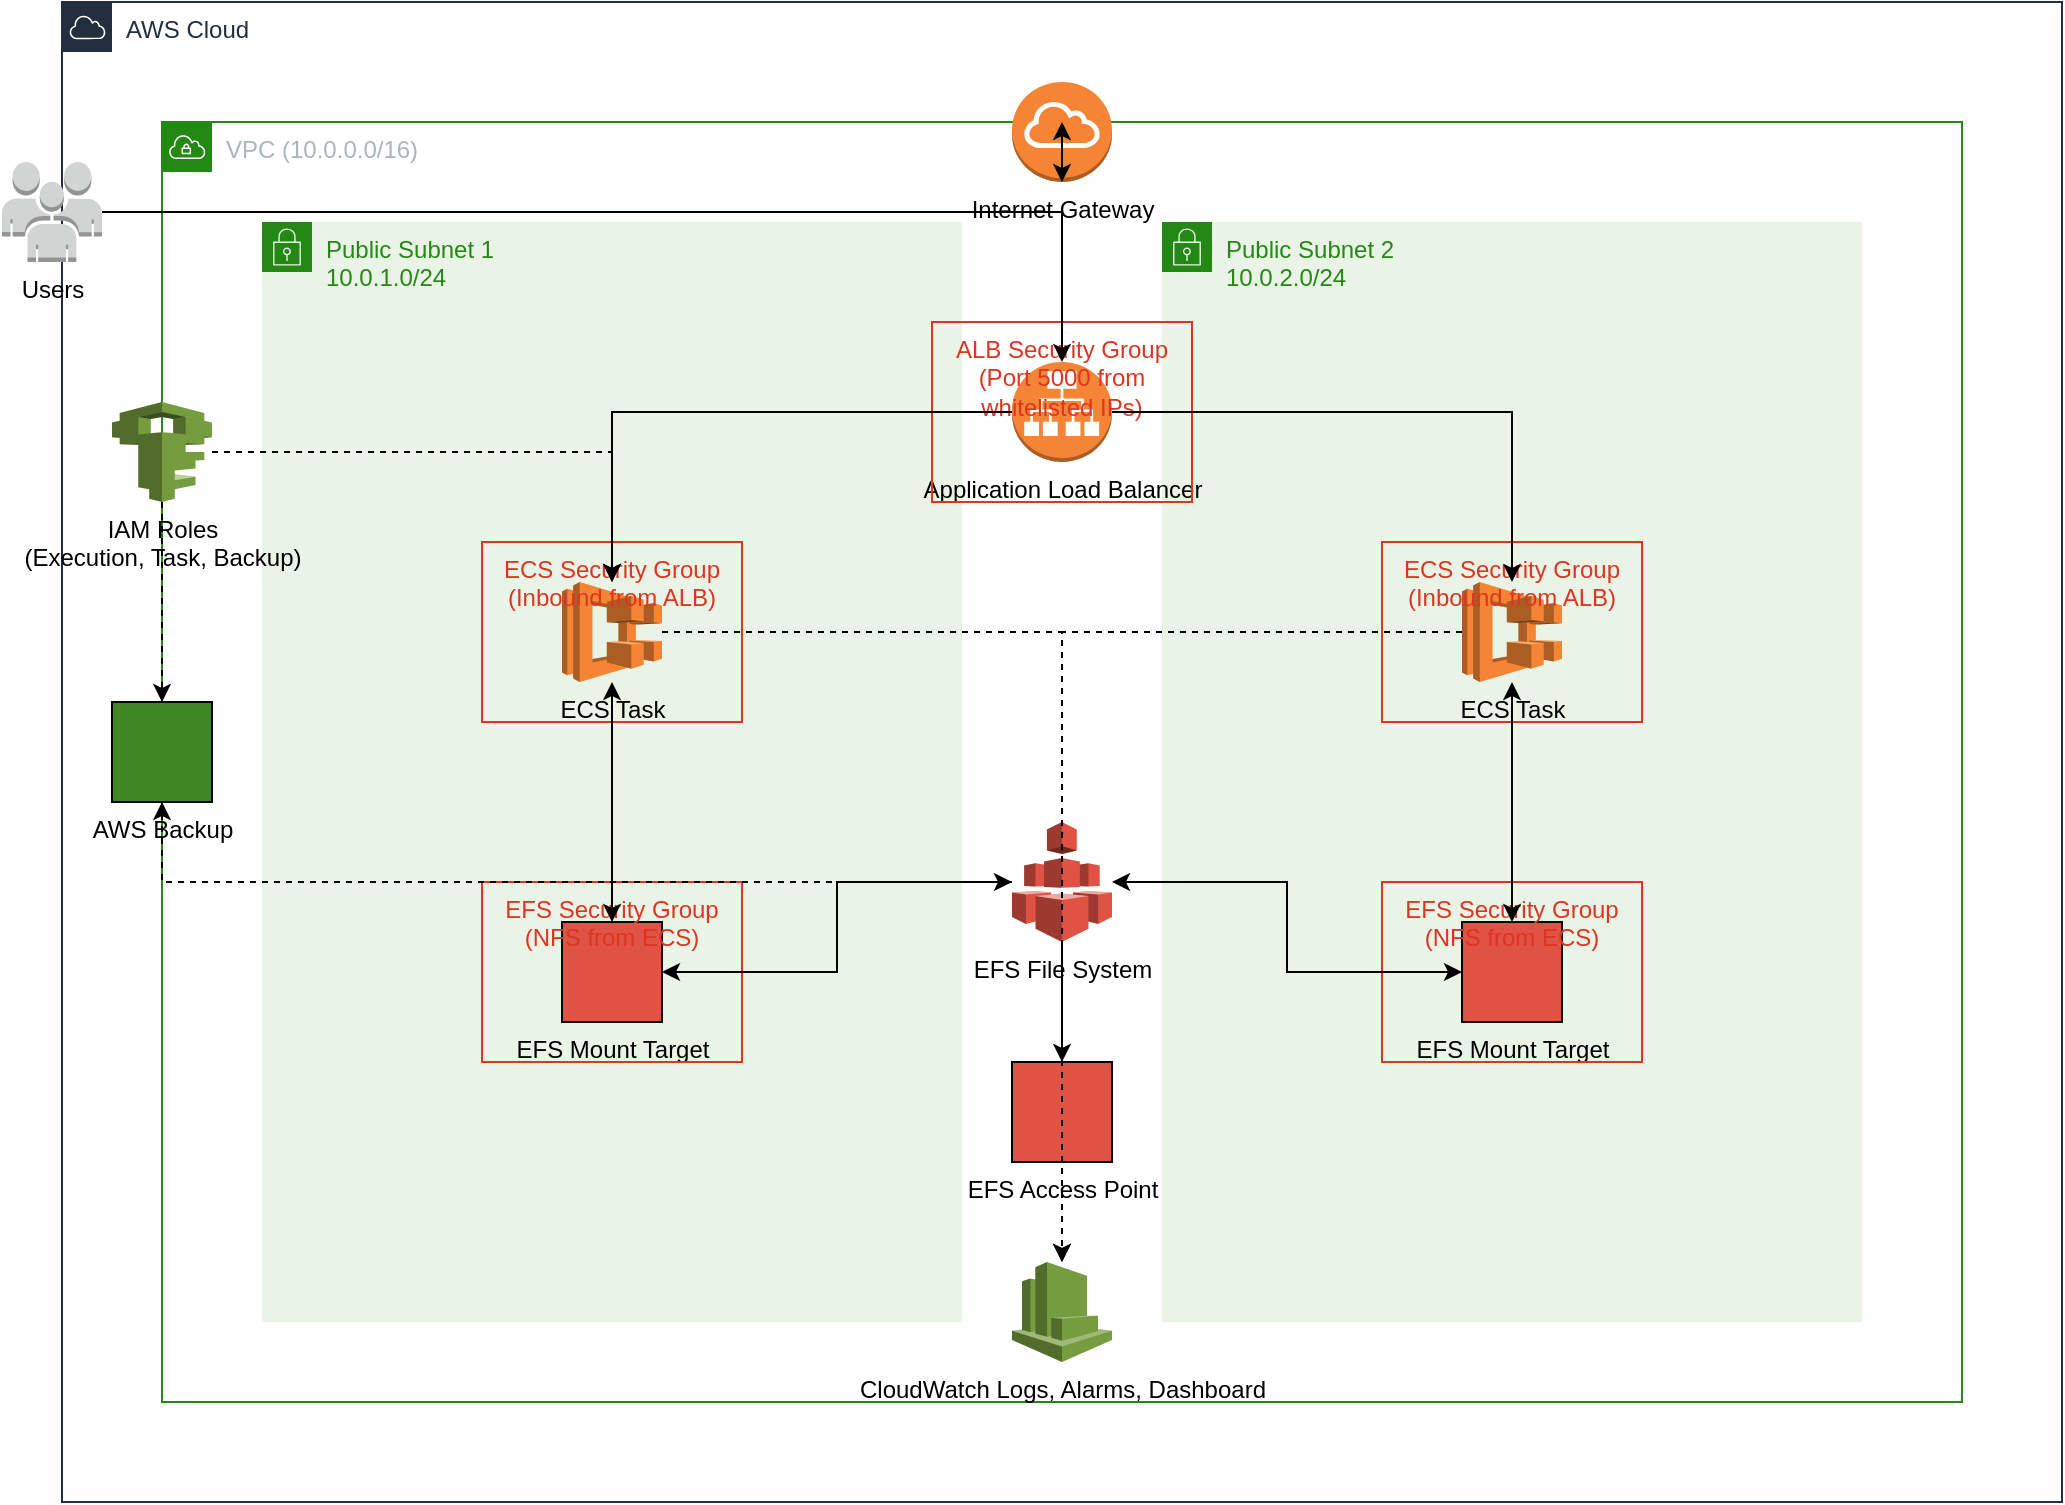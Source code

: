 <mxfile>
    <diagram id="infrastructure" name="ChangeDetection.io Infrastructure">
        <mxGraphModel dx="794" dy="760" grid="1" gridSize="10" guides="1" tooltips="1" connect="1" arrows="1" fold="1" page="1" pageScale="1" pageWidth="1100" pageHeight="850" math="0" shadow="0" adaptiveColors="simple">
            <root>
                <mxCell id="0"/>
                <mxCell id="1" parent="0"/>
                <mxCell id="cloud" value="AWS Cloud" style="points=[[0,0],[0.25,0],[0.5,0],[0.75,0],[1,0],[1,0.25],[1,0.5],[1,0.75],[1,1],[0.75,1],[0.5,1],[0.25,1],[0,1],[0,0.75],[0,0.5],[0,0.25]];outlineConnect=0;gradientColor=none;html=1;whiteSpace=wrap;fontSize=12;fontStyle=0;container=1;pointerEvents=0;collapsible=0;recursiveResize=0;shape=mxgraph.aws4.group;grIcon=mxgraph.aws4.group_aws_cloud;strokeColor=#232F3E;fillColor=none;verticalAlign=top;align=left;spacingLeft=30;fontColor=#232F3E;dashed=0;" parent="1" vertex="1">
                    <mxGeometry x="50" y="50" width="1000" height="750" as="geometry"/>
                </mxCell>
                <mxCell id="vpc" value="VPC (10.0.0.0/16)" style="points=[[0,0],[0.25,0],[0.5,0],[0.75,0],[1,0],[1,0.25],[1,0.5],[1,0.75],[1,1],[0.75,1],[0.5,1],[0.25,1],[0,1],[0,0.75],[0,0.5],[0,0.25]];outlineConnect=0;gradientColor=none;html=1;whiteSpace=wrap;fontSize=12;fontStyle=0;container=1;pointerEvents=0;collapsible=0;recursiveResize=0;shape=mxgraph.aws4.group;grIcon=mxgraph.aws4.group_vpc;strokeColor=#248814;fillColor=none;verticalAlign=top;align=left;spacingLeft=30;fontColor=#AAB7B8;dashed=0;" parent="cloud" vertex="1">
                    <mxGeometry x="50" y="60" width="900" height="640" as="geometry"/>
                </mxCell>
                <mxCell id="subnet1" value="Public Subnet 1&#xa;10.0.1.0/24" style="points=[[0,0],[0.25,0],[0.5,0],[0.75,0],[1,0],[1,0.25],[1,0.5],[1,0.75],[1,1],[0.75,1],[0.5,1],[0.25,1],[0,1],[0,0.75],[0,0.5],[0,0.25]];outlineConnect=0;gradientColor=none;html=1;whiteSpace=wrap;fontSize=12;fontStyle=0;container=1;pointerEvents=0;collapsible=0;recursiveResize=0;shape=mxgraph.aws4.group;grIcon=mxgraph.aws4.group_security_group;grStroke=0;strokeColor=#248814;fillColor=#E9F3E6;verticalAlign=top;align=left;spacingLeft=30;fontColor=#248814;dashed=0;" parent="vpc" vertex="1">
                    <mxGeometry x="50" y="50" width="350" height="550" as="geometry"/>
                </mxCell>
                <mxCell id="ecs1" value="ECS Task" style="outlineConnect=0;dashed=0;verticalLabelPosition=bottom;verticalAlign=top;align=center;html=1;shape=mxgraph.aws3.ecs;fillColor=#F58534;gradientColor=none;" parent="subnet1" vertex="1">
                    <mxGeometry x="150" y="180" width="50" height="50" as="geometry"/>
                </mxCell>
                <mxCell id="ecssg1" value="ECS Security Group&#xa;(Inbound from ALB)" style="fillColor=none;strokeColor=#DD3522;verticalAlign=top;fontStyle=0;fontColor=#DD3522;whiteSpace=wrap;html=1;" parent="subnet1" vertex="1">
                    <mxGeometry x="110" y="160" width="130" height="90" as="geometry"/>
                </mxCell>
                <mxCell id="efsmount1" value="EFS Mount Target" style="outlineConnect=0;dashed=0;verticalLabelPosition=bottom;verticalAlign=top;align=center;html=1;shape=mxgraph.aws3.mount_target;fillColor=#E05243;gradientColor=none;" parent="subnet1" vertex="1">
                    <mxGeometry x="150" y="350" width="50" height="50" as="geometry"/>
                </mxCell>
                <mxCell id="efssg1" value="EFS Security Group&#xa;(NFS from ECS)" style="fillColor=none;strokeColor=#DD3522;verticalAlign=top;fontStyle=0;fontColor=#DD3522;whiteSpace=wrap;html=1;" parent="subnet1" vertex="1">
                    <mxGeometry x="110" y="330" width="130" height="90" as="geometry"/>
                </mxCell>
                <mxCell id="subnet2" value="Public Subnet 2&#xa;10.0.2.0/24" style="points=[[0,0],[0.25,0],[0.5,0],[0.75,0],[1,0],[1,0.25],[1,0.5],[1,0.75],[1,1],[0.75,1],[0.5,1],[0.25,1],[0,1],[0,0.75],[0,0.5],[0,0.25]];outlineConnect=0;gradientColor=none;html=1;whiteSpace=wrap;fontSize=12;fontStyle=0;container=1;pointerEvents=0;collapsible=0;recursiveResize=0;shape=mxgraph.aws4.group;grIcon=mxgraph.aws4.group_security_group;grStroke=0;strokeColor=#248814;fillColor=#E9F3E6;verticalAlign=top;align=left;spacingLeft=30;fontColor=#248814;dashed=0;" parent="vpc" vertex="1">
                    <mxGeometry x="500" y="50" width="350" height="550" as="geometry"/>
                </mxCell>
                <mxCell id="ecs2" value="ECS Task" style="outlineConnect=0;dashed=0;verticalLabelPosition=bottom;verticalAlign=top;align=center;html=1;shape=mxgraph.aws3.ecs;fillColor=#F58534;gradientColor=none;" parent="subnet2" vertex="1">
                    <mxGeometry x="150" y="180" width="50" height="50" as="geometry"/>
                </mxCell>
                <mxCell id="ecssg2" value="ECS Security Group&#xa;(Inbound from ALB)" style="fillColor=none;strokeColor=#DD3522;verticalAlign=top;fontStyle=0;fontColor=#DD3522;whiteSpace=wrap;html=1;" parent="subnet2" vertex="1">
                    <mxGeometry x="110" y="160" width="130" height="90" as="geometry"/>
                </mxCell>
                <mxCell id="efsmount2" value="EFS Mount Target" style="outlineConnect=0;dashed=0;verticalLabelPosition=bottom;verticalAlign=top;align=center;html=1;shape=mxgraph.aws3.mount_target;fillColor=#E05243;gradientColor=none;" parent="subnet2" vertex="1">
                    <mxGeometry x="150" y="350" width="50" height="50" as="geometry"/>
                </mxCell>
                <mxCell id="efssg2" value="EFS Security Group&#xa;(NFS from ECS)" style="fillColor=none;strokeColor=#DD3522;verticalAlign=top;fontStyle=0;fontColor=#DD3522;whiteSpace=wrap;html=1;" parent="subnet2" vertex="1">
                    <mxGeometry x="110" y="330" width="130" height="90" as="geometry"/>
                </mxCell>
                <mxCell id="igw" value="Internet Gateway" style="outlineConnect=0;dashed=0;verticalLabelPosition=bottom;verticalAlign=top;align=center;html=1;shape=mxgraph.aws3.internet_gateway;fillColor=#F58534;gradientColor=none;" parent="vpc" vertex="1">
                    <mxGeometry x="425" y="-20" width="50" height="50" as="geometry"/>
                </mxCell>
                <mxCell id="alb" value="Application Load Balancer" style="outlineConnect=0;dashed=0;verticalLabelPosition=bottom;verticalAlign=top;align=center;html=1;shape=mxgraph.aws3.application_load_balancer;fillColor=#F58536;gradientColor=none;" parent="vpc" vertex="1">
                    <mxGeometry x="425" y="120" width="50" height="50" as="geometry"/>
                </mxCell>
                <mxCell id="albsg" value="ALB Security Group&#xa;(Port 5000 from whitelisted IPs)" style="fillColor=none;strokeColor=#DD3522;verticalAlign=top;fontStyle=0;fontColor=#DD3522;whiteSpace=wrap;html=1;" parent="vpc" vertex="1">
                    <mxGeometry x="385" y="100" width="130" height="90" as="geometry"/>
                </mxCell>
                <mxCell id="efs" value="EFS File System" style="outlineConnect=0;dashed=0;verticalLabelPosition=bottom;verticalAlign=top;align=center;html=1;shape=mxgraph.aws3.efs;fillColor=#E05243;gradientColor=none;" parent="vpc" vertex="1">
                    <mxGeometry x="425" y="350" width="50" height="60" as="geometry"/>
                </mxCell>
                <mxCell id="efsap" value="EFS Access Point" style="outlineConnect=0;dashed=0;verticalLabelPosition=bottom;verticalAlign=top;align=center;html=1;shape=mxgraph.aws3.efs_ap;fillColor=#E05243;gradientColor=none;" parent="vpc" vertex="1">
                    <mxGeometry x="425" y="470" width="50" height="50" as="geometry"/>
                </mxCell>
                <mxCell id="cw" value="CloudWatch Logs, Alarms, Dashboard" style="outlineConnect=0;dashed=0;verticalLabelPosition=bottom;verticalAlign=top;align=center;html=1;shape=mxgraph.aws3.cloudwatch;fillColor=#759C3E;gradientColor=none;" parent="vpc" vertex="1">
                    <mxGeometry x="425" y="570" width="50" height="50" as="geometry"/>
                </mxCell>
                <mxCell id="backup" value="AWS Backup" style="outlineConnect=0;dashed=0;verticalLabelPosition=bottom;verticalAlign=top;align=center;html=1;shape=mxgraph.aws3.backup;fillColor=#3F8624;gradientColor=none;" parent="cloud" vertex="1">
                    <mxGeometry x="25" y="350" width="50" height="50" as="geometry"/>
                </mxCell>
                <mxCell id="iam" value="IAM Roles&#xa;(Execution, Task, Backup)" style="outlineConnect=0;dashed=0;verticalLabelPosition=bottom;verticalAlign=top;align=center;html=1;shape=mxgraph.aws3.iam;fillColor=#759C3E;gradientColor=none;" parent="cloud" vertex="1">
                    <mxGeometry x="25" y="200" width="50" height="50" as="geometry"/>
                </mxCell>
                <mxCell id="users" value="Users" style="outlineConnect=0;dashed=0;verticalLabelPosition=bottom;verticalAlign=top;align=center;html=1;shape=mxgraph.aws3.users;fillColor=#D2D3D3;gradientColor=none;" parent="1" vertex="1">
                    <mxGeometry x="20" y="130" width="50" height="50" as="geometry"/>
                </mxCell>
                <mxCell id="conn1" value="" style="endArrow=classic;html=1;rounded=0;edgeStyle=orthogonalEdgeStyle;" parent="1" source="users" target="alb" edge="1">
                    <mxGeometry width="50" height="50" relative="1" as="geometry"/>
                </mxCell>
                <mxCell id="conn2" value="" style="endArrow=classic;startArrow=classic;html=1;rounded=0;" parent="1" source="vpc" target="igw" edge="1">
                    <mxGeometry width="50" height="50" relative="1" as="geometry"/>
                </mxCell>
                <mxCell id="conn3" value="" style="endArrow=classic;html=1;rounded=0;edgeStyle=orthogonalEdgeStyle;" parent="1" source="alb" target="ecs1" edge="1">
                    <mxGeometry width="50" height="50" relative="1" as="geometry"/>
                </mxCell>
                <mxCell id="conn4" value="" style="endArrow=classic;html=1;rounded=0;edgeStyle=orthogonalEdgeStyle;" parent="1" source="alb" target="ecs2" edge="1">
                    <mxGeometry width="50" height="50" relative="1" as="geometry"/>
                </mxCell>
                <mxCell id="conn5" value="" style="endArrow=classic;startArrow=classic;html=1;rounded=0;edgeStyle=orthogonalEdgeStyle;" parent="1" source="ecs1" target="efsmount1" edge="1">
                    <mxGeometry width="50" height="50" relative="1" as="geometry"/>
                </mxCell>
                <mxCell id="conn6" value="" style="endArrow=classic;startArrow=classic;html=1;rounded=0;edgeStyle=orthogonalEdgeStyle;" parent="1" source="ecs2" target="efsmount2" edge="1">
                    <mxGeometry width="50" height="50" relative="1" as="geometry"/>
                </mxCell>
                <mxCell id="conn7" value="" style="endArrow=classic;startArrow=classic;html=1;rounded=0;edgeStyle=orthogonalEdgeStyle;" parent="1" source="efsmount1" target="efs" edge="1">
                    <mxGeometry width="50" height="50" relative="1" as="geometry"/>
                </mxCell>
                <mxCell id="conn8" value="" style="endArrow=classic;startArrow=classic;html=1;rounded=0;edgeStyle=orthogonalEdgeStyle;" parent="1" source="efsmount2" target="efs" edge="1">
                    <mxGeometry width="50" height="50" relative="1" as="geometry"/>
                </mxCell>
                <mxCell id="conn9" value="" style="endArrow=classic;html=1;rounded=0;edgeStyle=orthogonalEdgeStyle;" parent="1" source="efs" target="efsap" edge="1">
                    <mxGeometry width="50" height="50" relative="1" as="geometry"/>
                </mxCell>
                <mxCell id="conn10" value="" style="endArrow=classic;html=1;rounded=0;edgeStyle=orthogonalEdgeStyle;dashed=1;" parent="1" source="ecs1" target="cw" edge="1">
                    <mxGeometry width="50" height="50" relative="1" as="geometry"/>
                </mxCell>
                <mxCell id="conn11" value="" style="endArrow=classic;html=1;rounded=0;edgeStyle=orthogonalEdgeStyle;dashed=1;" parent="1" source="ecs2" target="cw" edge="1">
                    <mxGeometry width="50" height="50" relative="1" as="geometry"/>
                </mxCell>
                <mxCell id="conn12" value="" style="endArrow=classic;html=1;rounded=0;edgeStyle=orthogonalEdgeStyle;dashed=1;" parent="1" source="efs" target="backup" edge="1">
                    <mxGeometry width="50" height="50" relative="1" as="geometry"/>
                </mxCell>
                <mxCell id="conn13" value="" style="endArrow=classic;html=1;rounded=0;edgeStyle=orthogonalEdgeStyle;dashed=1;" parent="1" source="iam" target="ecs1" edge="1">
                    <mxGeometry width="50" height="50" relative="1" as="geometry"/>
                </mxCell>
                <mxCell id="conn14" value="" style="endArrow=classic;html=1;rounded=0;edgeStyle=orthogonalEdgeStyle;dashed=1;" parent="1" source="iam" target="backup" edge="1">
                    <mxGeometry width="50" height="50" relative="1" as="geometry"/>
                </mxCell>
            </root>
        </mxGraphModel>
    </diagram>
</mxfile>